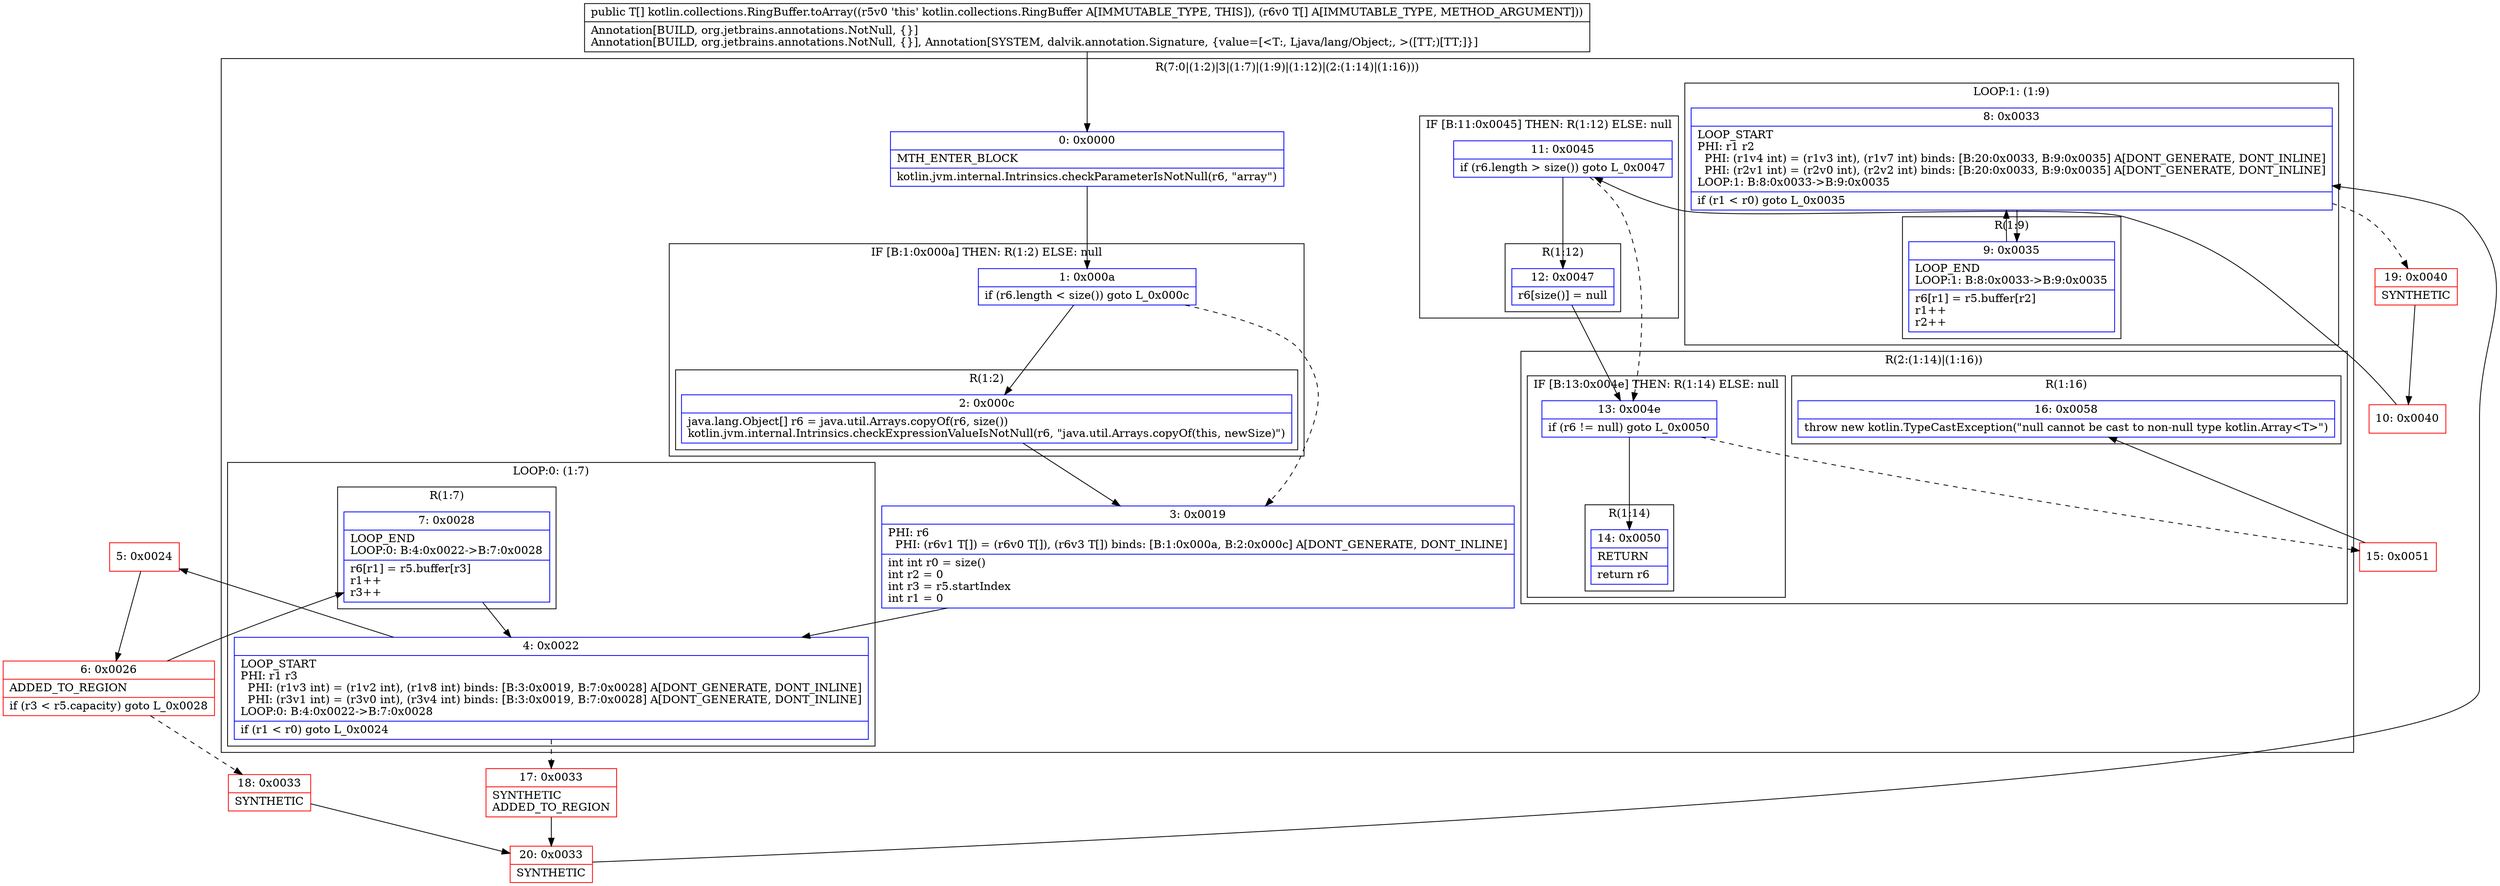 digraph "CFG forkotlin.collections.RingBuffer.toArray([Ljava\/lang\/Object;)[Ljava\/lang\/Object;" {
subgraph cluster_Region_665095894 {
label = "R(7:0|(1:2)|3|(1:7)|(1:9)|(1:12)|(2:(1:14)|(1:16)))";
node [shape=record,color=blue];
Node_0 [shape=record,label="{0\:\ 0x0000|MTH_ENTER_BLOCK\l|kotlin.jvm.internal.Intrinsics.checkParameterIsNotNull(r6, \"array\")\l}"];
subgraph cluster_IfRegion_178346777 {
label = "IF [B:1:0x000a] THEN: R(1:2) ELSE: null";
node [shape=record,color=blue];
Node_1 [shape=record,label="{1\:\ 0x000a|if (r6.length \< size()) goto L_0x000c\l}"];
subgraph cluster_Region_1159318599 {
label = "R(1:2)";
node [shape=record,color=blue];
Node_2 [shape=record,label="{2\:\ 0x000c|java.lang.Object[] r6 = java.util.Arrays.copyOf(r6, size())\lkotlin.jvm.internal.Intrinsics.checkExpressionValueIsNotNull(r6, \"java.util.Arrays.copyOf(this, newSize)\")\l}"];
}
}
Node_3 [shape=record,label="{3\:\ 0x0019|PHI: r6 \l  PHI: (r6v1 T[]) = (r6v0 T[]), (r6v3 T[]) binds: [B:1:0x000a, B:2:0x000c] A[DONT_GENERATE, DONT_INLINE]\l|int int r0 = size()\lint r2 = 0\lint r3 = r5.startIndex\lint r1 = 0\l}"];
subgraph cluster_LoopRegion_1864787012 {
label = "LOOP:0: (1:7)";
node [shape=record,color=blue];
Node_4 [shape=record,label="{4\:\ 0x0022|LOOP_START\lPHI: r1 r3 \l  PHI: (r1v3 int) = (r1v2 int), (r1v8 int) binds: [B:3:0x0019, B:7:0x0028] A[DONT_GENERATE, DONT_INLINE]\l  PHI: (r3v1 int) = (r3v0 int), (r3v4 int) binds: [B:3:0x0019, B:7:0x0028] A[DONT_GENERATE, DONT_INLINE]\lLOOP:0: B:4:0x0022\-\>B:7:0x0028\l|if (r1 \< r0) goto L_0x0024\l}"];
subgraph cluster_Region_259670198 {
label = "R(1:7)";
node [shape=record,color=blue];
Node_7 [shape=record,label="{7\:\ 0x0028|LOOP_END\lLOOP:0: B:4:0x0022\-\>B:7:0x0028\l|r6[r1] = r5.buffer[r3]\lr1++\lr3++\l}"];
}
}
subgraph cluster_LoopRegion_921178581 {
label = "LOOP:1: (1:9)";
node [shape=record,color=blue];
Node_8 [shape=record,label="{8\:\ 0x0033|LOOP_START\lPHI: r1 r2 \l  PHI: (r1v4 int) = (r1v3 int), (r1v7 int) binds: [B:20:0x0033, B:9:0x0035] A[DONT_GENERATE, DONT_INLINE]\l  PHI: (r2v1 int) = (r2v0 int), (r2v2 int) binds: [B:20:0x0033, B:9:0x0035] A[DONT_GENERATE, DONT_INLINE]\lLOOP:1: B:8:0x0033\-\>B:9:0x0035\l|if (r1 \< r0) goto L_0x0035\l}"];
subgraph cluster_Region_212581835 {
label = "R(1:9)";
node [shape=record,color=blue];
Node_9 [shape=record,label="{9\:\ 0x0035|LOOP_END\lLOOP:1: B:8:0x0033\-\>B:9:0x0035\l|r6[r1] = r5.buffer[r2]\lr1++\lr2++\l}"];
}
}
subgraph cluster_IfRegion_1879533884 {
label = "IF [B:11:0x0045] THEN: R(1:12) ELSE: null";
node [shape=record,color=blue];
Node_11 [shape=record,label="{11\:\ 0x0045|if (r6.length \> size()) goto L_0x0047\l}"];
subgraph cluster_Region_741961300 {
label = "R(1:12)";
node [shape=record,color=blue];
Node_12 [shape=record,label="{12\:\ 0x0047|r6[size()] = null\l}"];
}
}
subgraph cluster_Region_742424921 {
label = "R(2:(1:14)|(1:16))";
node [shape=record,color=blue];
subgraph cluster_IfRegion_665848674 {
label = "IF [B:13:0x004e] THEN: R(1:14) ELSE: null";
node [shape=record,color=blue];
Node_13 [shape=record,label="{13\:\ 0x004e|if (r6 != null) goto L_0x0050\l}"];
subgraph cluster_Region_1823856673 {
label = "R(1:14)";
node [shape=record,color=blue];
Node_14 [shape=record,label="{14\:\ 0x0050|RETURN\l|return r6\l}"];
}
}
subgraph cluster_Region_186204205 {
label = "R(1:16)";
node [shape=record,color=blue];
Node_16 [shape=record,label="{16\:\ 0x0058|throw new kotlin.TypeCastException(\"null cannot be cast to non\-null type kotlin.Array\<T\>\")\l}"];
}
}
}
Node_5 [shape=record,color=red,label="{5\:\ 0x0024}"];
Node_6 [shape=record,color=red,label="{6\:\ 0x0026|ADDED_TO_REGION\l|if (r3 \< r5.capacity) goto L_0x0028\l}"];
Node_10 [shape=record,color=red,label="{10\:\ 0x0040}"];
Node_15 [shape=record,color=red,label="{15\:\ 0x0051}"];
Node_17 [shape=record,color=red,label="{17\:\ 0x0033|SYNTHETIC\lADDED_TO_REGION\l}"];
Node_18 [shape=record,color=red,label="{18\:\ 0x0033|SYNTHETIC\l}"];
Node_19 [shape=record,color=red,label="{19\:\ 0x0040|SYNTHETIC\l}"];
Node_20 [shape=record,color=red,label="{20\:\ 0x0033|SYNTHETIC\l}"];
MethodNode[shape=record,label="{public T[] kotlin.collections.RingBuffer.toArray((r5v0 'this' kotlin.collections.RingBuffer A[IMMUTABLE_TYPE, THIS]), (r6v0 T[] A[IMMUTABLE_TYPE, METHOD_ARGUMENT]))  | Annotation[BUILD, org.jetbrains.annotations.NotNull, \{\}]\lAnnotation[BUILD, org.jetbrains.annotations.NotNull, \{\}], Annotation[SYSTEM, dalvik.annotation.Signature, \{value=[\<T:, Ljava\/lang\/Object;, \>([TT;)[TT;]\}]\l}"];
MethodNode -> Node_0;
Node_0 -> Node_1;
Node_1 -> Node_2;
Node_1 -> Node_3[style=dashed];
Node_2 -> Node_3;
Node_3 -> Node_4;
Node_4 -> Node_5;
Node_4 -> Node_17[style=dashed];
Node_7 -> Node_4;
Node_8 -> Node_9;
Node_8 -> Node_19[style=dashed];
Node_9 -> Node_8;
Node_11 -> Node_12;
Node_11 -> Node_13[style=dashed];
Node_12 -> Node_13;
Node_13 -> Node_14;
Node_13 -> Node_15[style=dashed];
Node_5 -> Node_6;
Node_6 -> Node_7;
Node_6 -> Node_18[style=dashed];
Node_10 -> Node_11;
Node_15 -> Node_16;
Node_17 -> Node_20;
Node_18 -> Node_20;
Node_19 -> Node_10;
Node_20 -> Node_8;
}

